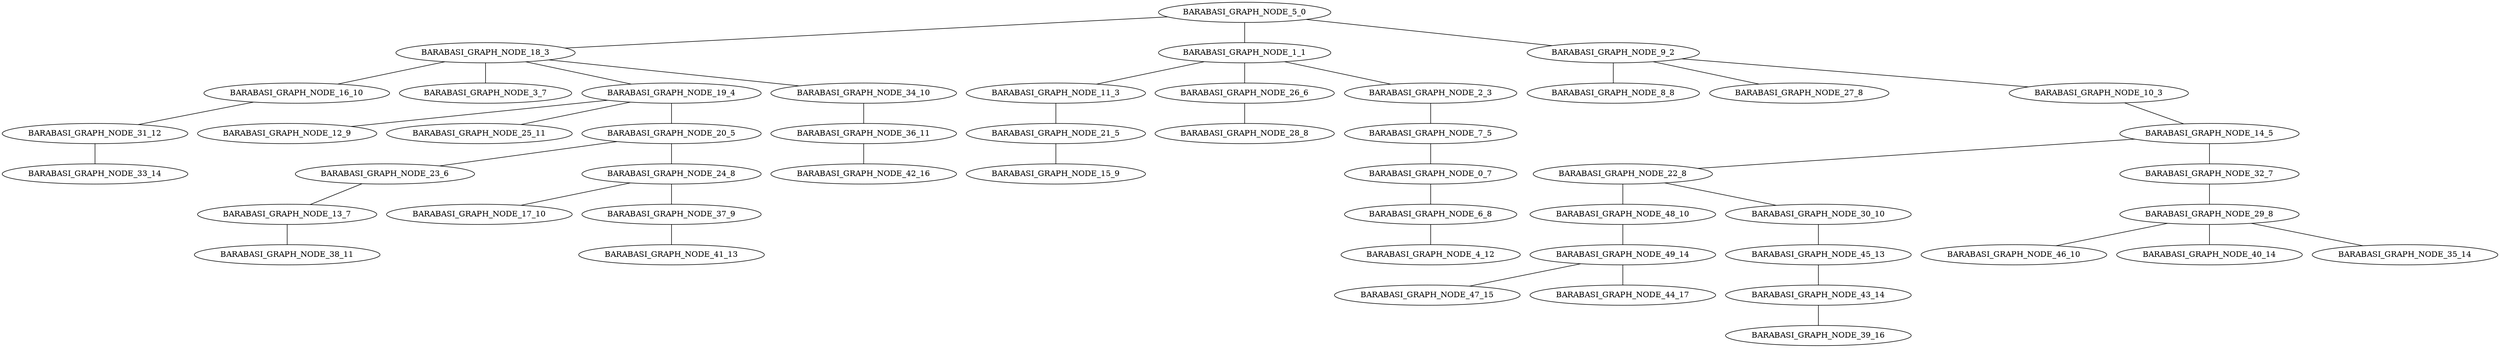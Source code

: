 graph BARABASI_GRAPH_DIJKSTRA{
BARABASI_GRAPH_NODE_5_0 -- BARABASI_GRAPH_NODE_18_3 [weight=13];
BARABASI_GRAPH_NODE_5_0 -- BARABASI_GRAPH_NODE_1_1 [weight=16];
BARABASI_GRAPH_NODE_5_0 -- BARABASI_GRAPH_NODE_9_2 [weight=11];
BARABASI_GRAPH_NODE_1_1 -- BARABASI_GRAPH_NODE_11_3 [weight=3];
BARABASI_GRAPH_NODE_1_1 -- BARABASI_GRAPH_NODE_26_6 [weight=19];
BARABASI_GRAPH_NODE_1_1 -- BARABASI_GRAPH_NODE_2_3 [weight=12];
BARABASI_GRAPH_NODE_9_2 -- BARABASI_GRAPH_NODE_8_8 [weight=13];
BARABASI_GRAPH_NODE_9_2 -- BARABASI_GRAPH_NODE_27_8 [weight=11];
BARABASI_GRAPH_NODE_9_2 -- BARABASI_GRAPH_NODE_10_3 [weight=2];
BARABASI_GRAPH_NODE_10_3 -- BARABASI_GRAPH_NODE_14_5 [weight=2];
BARABASI_GRAPH_NODE_11_3 -- BARABASI_GRAPH_NODE_21_5 [weight=1];
BARABASI_GRAPH_NODE_18_3 -- BARABASI_GRAPH_NODE_16_10 [weight=11];
BARABASI_GRAPH_NODE_18_3 -- BARABASI_GRAPH_NODE_3_7 [weight=12];
BARABASI_GRAPH_NODE_18_3 -- BARABASI_GRAPH_NODE_19_4 [weight=2];
BARABASI_GRAPH_NODE_18_3 -- BARABASI_GRAPH_NODE_34_10 [weight=2];
BARABASI_GRAPH_NODE_2_3 -- BARABASI_GRAPH_NODE_7_5 [weight=9];
BARABASI_GRAPH_NODE_19_4 -- BARABASI_GRAPH_NODE_12_9 [weight=5];
BARABASI_GRAPH_NODE_19_4 -- BARABASI_GRAPH_NODE_25_11 [weight=11];
BARABASI_GRAPH_NODE_19_4 -- BARABASI_GRAPH_NODE_20_5 [weight=15];
BARABASI_GRAPH_NODE_14_5 -- BARABASI_GRAPH_NODE_22_8 [weight=2];
BARABASI_GRAPH_NODE_14_5 -- BARABASI_GRAPH_NODE_32_7 [weight=6];
BARABASI_GRAPH_NODE_20_5 -- BARABASI_GRAPH_NODE_23_6 [weight=1];
BARABASI_GRAPH_NODE_20_5 -- BARABASI_GRAPH_NODE_24_8 [weight=4];
BARABASI_GRAPH_NODE_21_5 -- BARABASI_GRAPH_NODE_15_9 [weight=3];
BARABASI_GRAPH_NODE_7_5 -- BARABASI_GRAPH_NODE_0_7 [weight=11];
BARABASI_GRAPH_NODE_23_6 -- BARABASI_GRAPH_NODE_13_7 [weight=1];
BARABASI_GRAPH_NODE_26_6 -- BARABASI_GRAPH_NODE_28_8 [weight=13];
BARABASI_GRAPH_NODE_0_7 -- BARABASI_GRAPH_NODE_6_8 [weight=17];
BARABASI_GRAPH_NODE_13_7 -- BARABASI_GRAPH_NODE_38_11 [weight=5];
BARABASI_GRAPH_NODE_32_7 -- BARABASI_GRAPH_NODE_29_8 [weight=15];
BARABASI_GRAPH_NODE_22_8 -- BARABASI_GRAPH_NODE_48_10 [weight=17];
BARABASI_GRAPH_NODE_22_8 -- BARABASI_GRAPH_NODE_30_10 [weight=11];
BARABASI_GRAPH_NODE_24_8 -- BARABASI_GRAPH_NODE_17_10 [weight=9];
BARABASI_GRAPH_NODE_24_8 -- BARABASI_GRAPH_NODE_37_9 [weight=11];
BARABASI_GRAPH_NODE_29_8 -- BARABASI_GRAPH_NODE_46_10 [weight=6];
BARABASI_GRAPH_NODE_29_8 -- BARABASI_GRAPH_NODE_40_14 [weight=14];
BARABASI_GRAPH_NODE_29_8 -- BARABASI_GRAPH_NODE_35_14 [weight=3];
BARABASI_GRAPH_NODE_6_8 -- BARABASI_GRAPH_NODE_4_12 [weight=10];
BARABASI_GRAPH_NODE_37_9 -- BARABASI_GRAPH_NODE_41_13 [weight=16];
BARABASI_GRAPH_NODE_16_10 -- BARABASI_GRAPH_NODE_31_12 [weight=8];
BARABASI_GRAPH_NODE_30_10 -- BARABASI_GRAPH_NODE_45_13 [weight=19];
BARABASI_GRAPH_NODE_34_10 -- BARABASI_GRAPH_NODE_36_11 [weight=10];
BARABASI_GRAPH_NODE_48_10 -- BARABASI_GRAPH_NODE_49_14 [weight=6];
BARABASI_GRAPH_NODE_36_11 -- BARABASI_GRAPH_NODE_42_16 [weight=4];
BARABASI_GRAPH_NODE_31_12 -- BARABASI_GRAPH_NODE_33_14 [weight=18];
BARABASI_GRAPH_NODE_45_13 -- BARABASI_GRAPH_NODE_43_14 [weight=6];
BARABASI_GRAPH_NODE_43_14 -- BARABASI_GRAPH_NODE_39_16 [weight=19];
BARABASI_GRAPH_NODE_49_14 -- BARABASI_GRAPH_NODE_47_15 [weight=2];
BARABASI_GRAPH_NODE_49_14 -- BARABASI_GRAPH_NODE_44_17 [weight=11];
}
